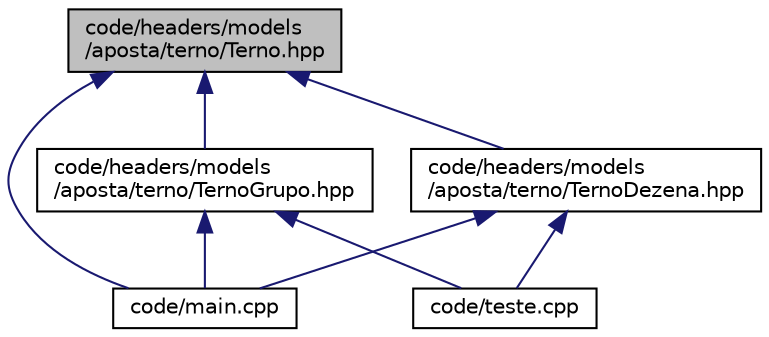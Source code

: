 digraph "code/headers/models/aposta/terno/Terno.hpp"
{
 // LATEX_PDF_SIZE
  edge [fontname="Helvetica",fontsize="10",labelfontname="Helvetica",labelfontsize="10"];
  node [fontname="Helvetica",fontsize="10",shape=record];
  Node1 [label="code/headers/models\l/aposta/terno/Terno.hpp",height=0.2,width=0.4,color="black", fillcolor="grey75", style="filled", fontcolor="black",tooltip="Definição da classe Terno, derivada da classe Aposta."];
  Node1 -> Node2 [dir="back",color="midnightblue",fontsize="10",style="solid",fontname="Helvetica"];
  Node2 [label="code/headers/models\l/aposta/terno/TernoDezena.hpp",height=0.2,width=0.4,color="black", fillcolor="white", style="filled",URL="$code_2headers_2models_2aposta_2terno_2TernoDezena_8hpp.html",tooltip="Definição da classe TernoDezena, derivada da classe Terno."];
  Node2 -> Node3 [dir="back",color="midnightblue",fontsize="10",style="solid",fontname="Helvetica"];
  Node3 [label="code/main.cpp",height=0.2,width=0.4,color="black", fillcolor="white", style="filled",URL="$code_2main_8cpp.html",tooltip=" "];
  Node2 -> Node4 [dir="back",color="midnightblue",fontsize="10",style="solid",fontname="Helvetica"];
  Node4 [label="code/teste.cpp",height=0.2,width=0.4,color="black", fillcolor="white", style="filled",URL="$teste_8cpp.html",tooltip=" "];
  Node1 -> Node5 [dir="back",color="midnightblue",fontsize="10",style="solid",fontname="Helvetica"];
  Node5 [label="code/headers/models\l/aposta/terno/TernoGrupo.hpp",height=0.2,width=0.4,color="black", fillcolor="white", style="filled",URL="$code_2headers_2models_2aposta_2terno_2TernoGrupo_8hpp.html",tooltip="Definição da classe TernoGrupo, derivada da classe Terno."];
  Node5 -> Node3 [dir="back",color="midnightblue",fontsize="10",style="solid",fontname="Helvetica"];
  Node5 -> Node4 [dir="back",color="midnightblue",fontsize="10",style="solid",fontname="Helvetica"];
  Node1 -> Node3 [dir="back",color="midnightblue",fontsize="10",style="solid",fontname="Helvetica"];
}
